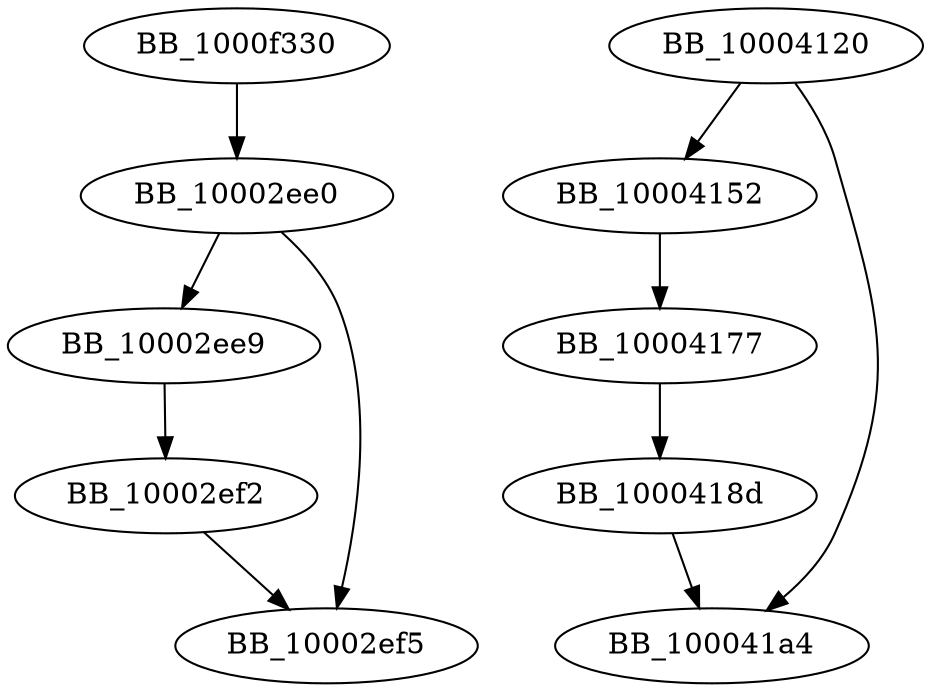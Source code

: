 DiGraph sub_10004120{
BB_10002ee0->BB_10002ee9
BB_10002ee0->BB_10002ef5
BB_10002ee9->BB_10002ef2
BB_10002ef2->BB_10002ef5
BB_10004120->BB_10004152
BB_10004120->BB_100041a4
BB_10004152->BB_10004177
BB_10004177->BB_1000418d
BB_1000418d->BB_100041a4
BB_1000f330->BB_10002ee0
}
